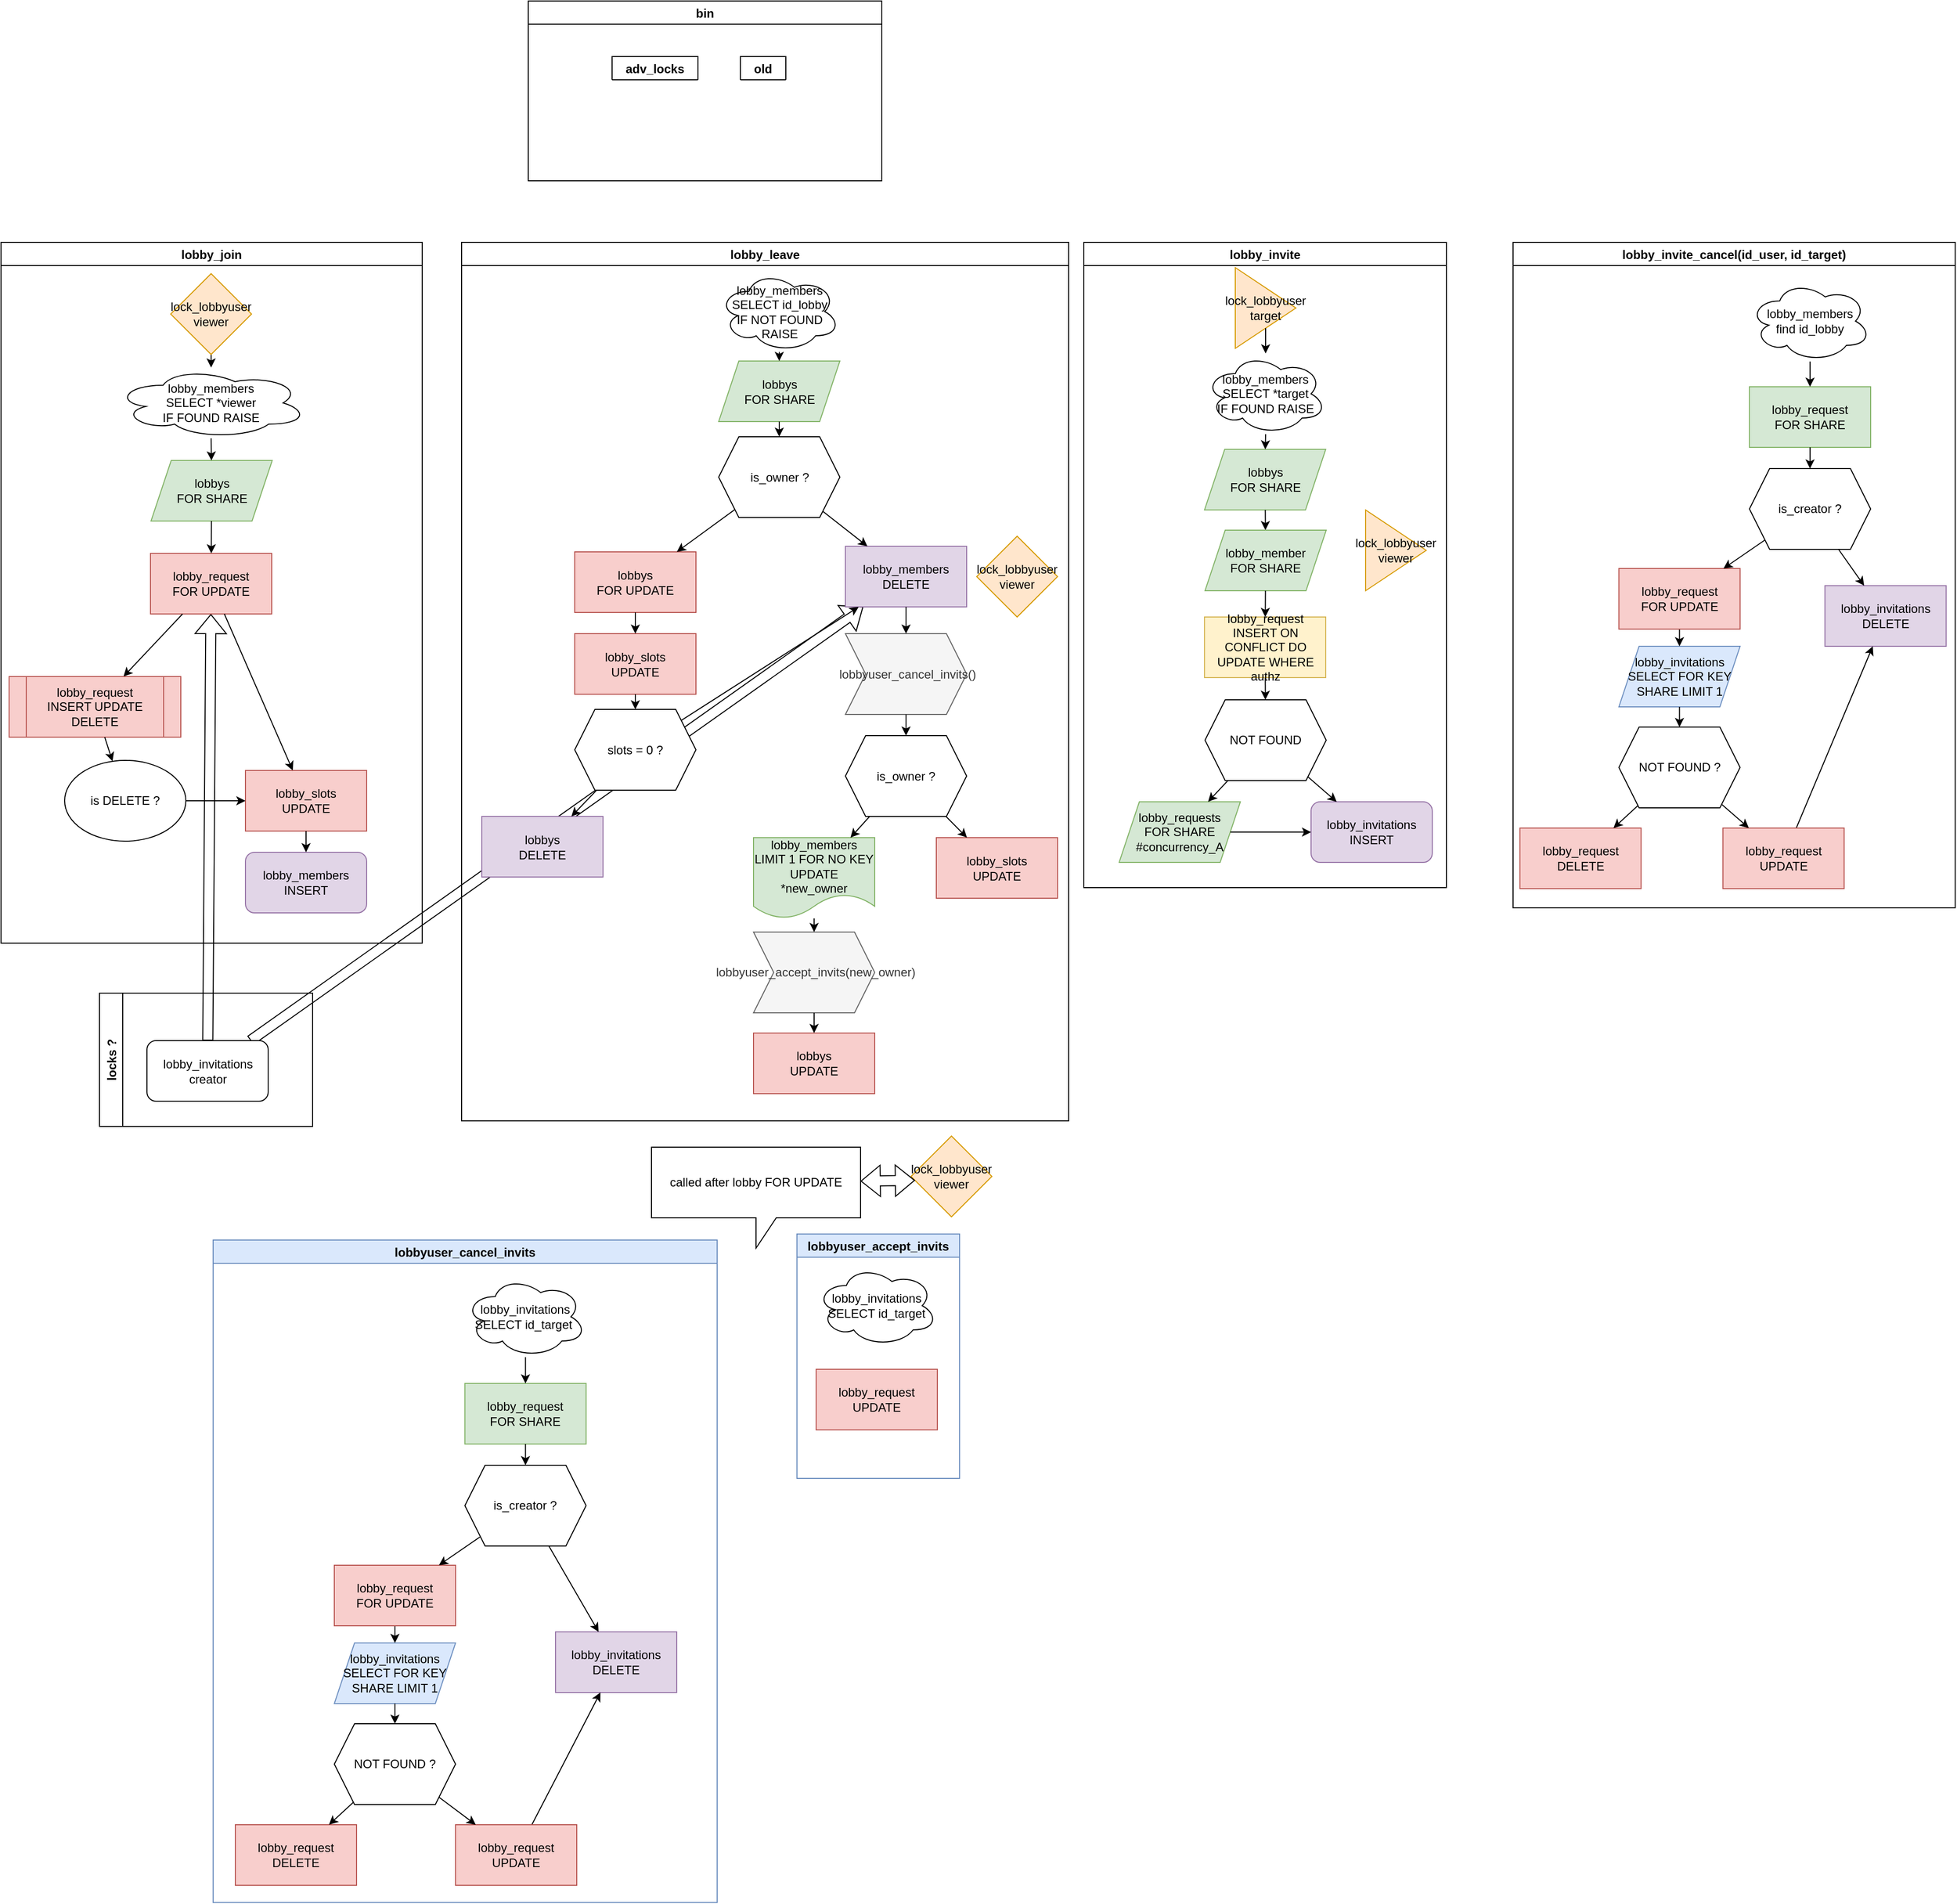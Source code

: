 <mxfile version="17.4.2" type="device"><diagram id="5n8HYII4dps_oQGfJcv4" name="Page-1"><mxGraphModel dx="2786" dy="1403" grid="0" gridSize="10" guides="1" tooltips="1" connect="1" arrows="1" fold="1" page="0" pageScale="1" pageWidth="827" pageHeight="1169" math="0" shadow="0"><root><mxCell id="0"/><mxCell id="1" parent="0"/><mxCell id="hnQhY3ajIWxAGkXiq8hO-2" value="" style="shape=flexArrow;endArrow=classic;html=1;rounded=0;" parent="1" source="hnQhY3ajIWxAGkXiq8hO-4" target="jAlTLmNeURXq8MkzZGfx-6" edge="1"><mxGeometry width="50" height="50" relative="1" as="geometry"><mxPoint x="-681" y="808" as="sourcePoint"/><mxPoint x="-102" y="779" as="targetPoint"/></mxGeometry></mxCell><mxCell id="hnQhY3ajIWxAGkXiq8hO-3" value="" style="shape=flexArrow;endArrow=classic;html=1;rounded=0;" parent="1" source="hnQhY3ajIWxAGkXiq8hO-4" target="jAlTLmNeURXq8MkzZGfx-34" edge="1"><mxGeometry width="50" height="50" relative="1" as="geometry"><mxPoint x="-600" y="710" as="sourcePoint"/><mxPoint x="-578.335" y="339" as="targetPoint"/></mxGeometry></mxCell><mxCell id="jAlTLmNeURXq8MkzZGfx-23" value="lobby_join" style="swimlane;" parent="1" vertex="1"><mxGeometry x="-799" y="-23" width="417" height="694" as="geometry"><mxRectangle x="-1070" y="6" width="87" height="23" as="alternateBounds"/></mxGeometry></mxCell><mxCell id="jAlTLmNeURXq8MkzZGfx-2" value="lobby_members&lt;br&gt;SELECT *viewer&lt;br&gt;IF FOUND RAISE" style="ellipse;shape=cloud;whiteSpace=wrap;html=1;" parent="jAlTLmNeURXq8MkzZGfx-23" vertex="1"><mxGeometry x="113" y="124" width="190" height="70" as="geometry"/></mxCell><mxCell id="jAlTLmNeURXq8MkzZGfx-5" value="lobbys&lt;br&gt;FOR SHARE" style="shape=parallelogram;perimeter=parallelogramPerimeter;whiteSpace=wrap;html=1;fixedSize=1;fillColor=#d5e8d4;strokeColor=#82b366;" parent="jAlTLmNeURXq8MkzZGfx-23" vertex="1"><mxGeometry x="148.5" y="216" width="120" height="60" as="geometry"/></mxCell><mxCell id="jAlTLmNeURXq8MkzZGfx-6" value="lobby_request&lt;br&gt;FOR UPDATE" style="rounded=0;whiteSpace=wrap;html=1;fillColor=#f8cecc;strokeColor=#b85450;" parent="jAlTLmNeURXq8MkzZGfx-23" vertex="1"><mxGeometry x="148" y="308" width="120" height="60" as="geometry"/></mxCell><mxCell id="jAlTLmNeURXq8MkzZGfx-8" value="" style="endArrow=classic;html=1;rounded=0;" parent="jAlTLmNeURXq8MkzZGfx-23" source="jAlTLmNeURXq8MkzZGfx-6" target="jAlTLmNeURXq8MkzZGfx-18" edge="1"><mxGeometry width="50" height="50" relative="1" as="geometry"><mxPoint x="113" y="391" as="sourcePoint"/><mxPoint x="161.333" y="496" as="targetPoint"/></mxGeometry></mxCell><mxCell id="jAlTLmNeURXq8MkzZGfx-9" value="" style="endArrow=classic;html=1;rounded=0;" parent="jAlTLmNeURXq8MkzZGfx-23" source="jAlTLmNeURXq8MkzZGfx-6" target="jAlTLmNeURXq8MkzZGfx-19" edge="1"><mxGeometry width="50" height="50" relative="1" as="geometry"><mxPoint x="199.25" y="441" as="sourcePoint"/><mxPoint x="302.111" y="496" as="targetPoint"/></mxGeometry></mxCell><mxCell id="jAlTLmNeURXq8MkzZGfx-12" value="" style="endArrow=classic;html=1;rounded=0;" parent="jAlTLmNeURXq8MkzZGfx-23" source="jAlTLmNeURXq8MkzZGfx-17" target="jAlTLmNeURXq8MkzZGfx-2" edge="1"><mxGeometry width="50" height="50" relative="1" as="geometry"><mxPoint x="208" y="79" as="sourcePoint"/><mxPoint x="613" y="351" as="targetPoint"/></mxGeometry></mxCell><mxCell id="jAlTLmNeURXq8MkzZGfx-13" value="" style="endArrow=classic;html=1;rounded=0;" parent="jAlTLmNeURXq8MkzZGfx-23" source="jAlTLmNeURXq8MkzZGfx-2" target="jAlTLmNeURXq8MkzZGfx-5" edge="1"><mxGeometry width="50" height="50" relative="1" as="geometry"><mxPoint x="563" y="401" as="sourcePoint"/><mxPoint x="323" y="261" as="targetPoint"/></mxGeometry></mxCell><mxCell id="jAlTLmNeURXq8MkzZGfx-14" value="" style="endArrow=classic;html=1;rounded=0;" parent="jAlTLmNeURXq8MkzZGfx-23" source="jAlTLmNeURXq8MkzZGfx-5" target="jAlTLmNeURXq8MkzZGfx-6" edge="1"><mxGeometry width="50" height="50" relative="1" as="geometry"><mxPoint x="218" y="271" as="sourcePoint"/><mxPoint x="218" y="231" as="targetPoint"/></mxGeometry></mxCell><mxCell id="jAlTLmNeURXq8MkzZGfx-17" value="lock_lobbyuser&lt;br&gt;viewer" style="rhombus;whiteSpace=wrap;html=1;fillColor=#ffe6cc;strokeColor=#d79b00;" parent="jAlTLmNeURXq8MkzZGfx-23" vertex="1"><mxGeometry x="168" y="31" width="80" height="80" as="geometry"/></mxCell><mxCell id="jAlTLmNeURXq8MkzZGfx-19" value="lobby_slots&lt;br&gt;UPDATE" style="rounded=0;whiteSpace=wrap;html=1;fillColor=#f8cecc;strokeColor=#b85450;" parent="jAlTLmNeURXq8MkzZGfx-23" vertex="1"><mxGeometry x="242" y="523" width="120" height="60" as="geometry"/></mxCell><mxCell id="jAlTLmNeURXq8MkzZGfx-20" value="lobby_members&lt;br&gt;INSERT" style="rounded=1;whiteSpace=wrap;html=1;fillColor=#e1d5e7;strokeColor=#9673a6;" parent="jAlTLmNeURXq8MkzZGfx-23" vertex="1"><mxGeometry x="242" y="604" width="120" height="60" as="geometry"/></mxCell><mxCell id="jAlTLmNeURXq8MkzZGfx-21" value="" style="endArrow=classic;html=1;rounded=0;" parent="jAlTLmNeURXq8MkzZGfx-23" source="jAlTLmNeURXq8MkzZGfx-19" target="jAlTLmNeURXq8MkzZGfx-20" edge="1"><mxGeometry width="50" height="50" relative="1" as="geometry"><mxPoint x="242.307" y="431" as="sourcePoint"/><mxPoint x="367" y="452" as="targetPoint"/></mxGeometry></mxCell><mxCell id="jAlTLmNeURXq8MkzZGfx-18" value="lobby_request&lt;br&gt;INSERT UPDATE DELETE" style="shape=process;whiteSpace=wrap;html=1;backgroundOutline=1;fillColor=#f8cecc;strokeColor=#b85450;" parent="jAlTLmNeURXq8MkzZGfx-23" vertex="1"><mxGeometry x="8" y="430" width="170" height="60" as="geometry"/></mxCell><mxCell id="Qg63kXAgQYJ6mXAfK4Oy-2" value="is DELETE ?" style="ellipse;whiteSpace=wrap;html=1;" parent="jAlTLmNeURXq8MkzZGfx-23" vertex="1"><mxGeometry x="63" y="513" width="120" height="80" as="geometry"/></mxCell><mxCell id="Qg63kXAgQYJ6mXAfK4Oy-3" value="" style="endArrow=classic;html=1;rounded=0;" parent="jAlTLmNeURXq8MkzZGfx-23" source="Qg63kXAgQYJ6mXAfK4Oy-2" target="jAlTLmNeURXq8MkzZGfx-19" edge="1"><mxGeometry width="50" height="50" relative="1" as="geometry"><mxPoint x="232.242" y="362" as="sourcePoint"/><mxPoint x="297.758" y="500" as="targetPoint"/></mxGeometry></mxCell><mxCell id="Qg63kXAgQYJ6mXAfK4Oy-4" value="" style="endArrow=classic;html=1;rounded=0;" parent="jAlTLmNeURXq8MkzZGfx-23" source="jAlTLmNeURXq8MkzZGfx-18" target="Qg63kXAgQYJ6mXAfK4Oy-2" edge="1"><mxGeometry width="50" height="50" relative="1" as="geometry"><mxPoint x="232.242" y="362" as="sourcePoint"/><mxPoint x="297.758" y="500" as="targetPoint"/></mxGeometry></mxCell><mxCell id="jAlTLmNeURXq8MkzZGfx-24" value="lobby_leave" style="swimlane;" parent="1" vertex="1"><mxGeometry x="-343" y="-23" width="601" height="870" as="geometry"><mxRectangle x="-152" y="-74" width="96" height="23" as="alternateBounds"/></mxGeometry></mxCell><mxCell id="jAlTLmNeURXq8MkzZGfx-25" value="lobby_members&lt;br&gt;SELECT id_lobby&lt;br&gt;IF NOT FOUND RAISE" style="ellipse;shape=cloud;whiteSpace=wrap;html=1;" parent="jAlTLmNeURXq8MkzZGfx-24" vertex="1"><mxGeometry x="254.5" y="28.5" width="120" height="80" as="geometry"/></mxCell><mxCell id="jAlTLmNeURXq8MkzZGfx-26" value="lobbys&lt;br&gt;FOR SHARE" style="shape=parallelogram;perimeter=parallelogramPerimeter;whiteSpace=wrap;html=1;fixedSize=1;fillColor=#d5e8d4;strokeColor=#82b366;" parent="jAlTLmNeURXq8MkzZGfx-24" vertex="1"><mxGeometry x="254.5" y="117.5" width="120" height="60" as="geometry"/></mxCell><mxCell id="jAlTLmNeURXq8MkzZGfx-28" value="is_owner ?" style="shape=hexagon;perimeter=hexagonPerimeter2;whiteSpace=wrap;html=1;fixedSize=1;" parent="jAlTLmNeURXq8MkzZGfx-24" vertex="1"><mxGeometry x="254.5" y="192.5" width="120" height="80" as="geometry"/></mxCell><mxCell id="jAlTLmNeURXq8MkzZGfx-30" value="lobbys&lt;br&gt;FOR UPDATE" style="rounded=0;whiteSpace=wrap;html=1;fillColor=#f8cecc;strokeColor=#b85450;" parent="jAlTLmNeURXq8MkzZGfx-24" vertex="1"><mxGeometry x="112" y="306.5" width="120" height="60" as="geometry"/></mxCell><mxCell id="jAlTLmNeURXq8MkzZGfx-31" value="lobby_slots&lt;br&gt;UPDATE" style="rounded=0;whiteSpace=wrap;html=1;fillColor=#f8cecc;strokeColor=#b85450;" parent="jAlTLmNeURXq8MkzZGfx-24" vertex="1"><mxGeometry x="112" y="387.5" width="120" height="60" as="geometry"/></mxCell><mxCell id="jAlTLmNeURXq8MkzZGfx-32" value="slots = 0 ?" style="shape=hexagon;perimeter=hexagonPerimeter2;whiteSpace=wrap;html=1;fixedSize=1;" parent="jAlTLmNeURXq8MkzZGfx-24" vertex="1"><mxGeometry x="112" y="462.5" width="120" height="80" as="geometry"/></mxCell><mxCell id="jAlTLmNeURXq8MkzZGfx-33" value="lobbys&lt;br&gt;DELETE" style="rounded=0;whiteSpace=wrap;html=1;fillColor=#e1d5e7;strokeColor=#9673a6;" parent="jAlTLmNeURXq8MkzZGfx-24" vertex="1"><mxGeometry x="20" y="568.5" width="120" height="60" as="geometry"/></mxCell><mxCell id="jAlTLmNeURXq8MkzZGfx-34" value="lobby_members&lt;br&gt;DELETE" style="rounded=0;whiteSpace=wrap;html=1;fillColor=#e1d5e7;strokeColor=#9673a6;" parent="jAlTLmNeURXq8MkzZGfx-24" vertex="1"><mxGeometry x="380" y="301" width="120" height="60" as="geometry"/></mxCell><mxCell id="jAlTLmNeURXq8MkzZGfx-35" value="" style="endArrow=classic;html=1;rounded=0;" parent="jAlTLmNeURXq8MkzZGfx-24" source="jAlTLmNeURXq8MkzZGfx-25" target="jAlTLmNeURXq8MkzZGfx-26" edge="1"><mxGeometry width="50" height="50" relative="1" as="geometry"><mxPoint x="274" y="488.5" as="sourcePoint"/><mxPoint x="324" y="438.5" as="targetPoint"/></mxGeometry></mxCell><mxCell id="jAlTLmNeURXq8MkzZGfx-36" value="" style="endArrow=classic;html=1;rounded=0;" parent="jAlTLmNeURXq8MkzZGfx-24" source="jAlTLmNeURXq8MkzZGfx-26" target="jAlTLmNeURXq8MkzZGfx-28" edge="1"><mxGeometry width="50" height="50" relative="1" as="geometry"><mxPoint x="274" y="488.5" as="sourcePoint"/><mxPoint x="324" y="438.5" as="targetPoint"/></mxGeometry></mxCell><mxCell id="jAlTLmNeURXq8MkzZGfx-37" value="" style="endArrow=classic;html=1;rounded=0;" parent="jAlTLmNeURXq8MkzZGfx-24" source="jAlTLmNeURXq8MkzZGfx-28" target="jAlTLmNeURXq8MkzZGfx-30" edge="1"><mxGeometry width="50" height="50" relative="1" as="geometry"><mxPoint x="434" y="488.5" as="sourcePoint"/><mxPoint x="484" y="438.5" as="targetPoint"/></mxGeometry></mxCell><mxCell id="jAlTLmNeURXq8MkzZGfx-38" value="" style="endArrow=classic;html=1;rounded=0;" parent="jAlTLmNeURXq8MkzZGfx-24" source="jAlTLmNeURXq8MkzZGfx-30" target="jAlTLmNeURXq8MkzZGfx-31" edge="1"><mxGeometry width="50" height="50" relative="1" as="geometry"><mxPoint x="279.722" y="323.943" as="sourcePoint"/><mxPoint x="217.126" y="366.5" as="targetPoint"/></mxGeometry></mxCell><mxCell id="jAlTLmNeURXq8MkzZGfx-39" value="" style="endArrow=classic;html=1;rounded=0;" parent="jAlTLmNeURXq8MkzZGfx-24" source="jAlTLmNeURXq8MkzZGfx-31" target="jAlTLmNeURXq8MkzZGfx-32" edge="1"><mxGeometry width="50" height="50" relative="1" as="geometry"><mxPoint x="434" y="488.5" as="sourcePoint"/><mxPoint x="484" y="438.5" as="targetPoint"/></mxGeometry></mxCell><mxCell id="jAlTLmNeURXq8MkzZGfx-40" value="" style="endArrow=classic;html=1;rounded=0;" parent="jAlTLmNeURXq8MkzZGfx-24" source="jAlTLmNeURXq8MkzZGfx-32" target="jAlTLmNeURXq8MkzZGfx-33" edge="1"><mxGeometry width="50" height="50" relative="1" as="geometry"><mxPoint x="290" y="546.5" as="sourcePoint"/><mxPoint x="340" y="496.5" as="targetPoint"/></mxGeometry></mxCell><mxCell id="jAlTLmNeURXq8MkzZGfx-42" value="" style="endArrow=classic;html=1;rounded=0;" parent="jAlTLmNeURXq8MkzZGfx-24" source="jAlTLmNeURXq8MkzZGfx-28" target="jAlTLmNeURXq8MkzZGfx-34" edge="1"><mxGeometry width="50" height="50" relative="1" as="geometry"><mxPoint x="218.389" y="565.277" as="sourcePoint"/><mxPoint x="422" y="225" as="targetPoint"/></mxGeometry></mxCell><mxCell id="jAlTLmNeURXq8MkzZGfx-43" value="&amp;nbsp;lobbyuser_cancel_invits()" style="shape=step;perimeter=stepPerimeter;whiteSpace=wrap;html=1;fixedSize=1;fillColor=#f5f5f5;fontColor=#333333;strokeColor=#666666;" parent="jAlTLmNeURXq8MkzZGfx-24" vertex="1"><mxGeometry x="380" y="387.5" width="120" height="80" as="geometry"/></mxCell><mxCell id="jAlTLmNeURXq8MkzZGfx-44" value="is_owner ?" style="shape=hexagon;perimeter=hexagonPerimeter2;whiteSpace=wrap;html=1;fixedSize=1;" parent="jAlTLmNeURXq8MkzZGfx-24" vertex="1"><mxGeometry x="380" y="488.5" width="120" height="80" as="geometry"/></mxCell><mxCell id="jAlTLmNeURXq8MkzZGfx-45" value="lobby_members&lt;br&gt;LIMIT 1 FOR NO KEY UPDATE&lt;br&gt;*new_owner" style="shape=document;whiteSpace=wrap;html=1;boundedLbl=1;fillColor=#d5e8d4;strokeColor=#82b366;" parent="jAlTLmNeURXq8MkzZGfx-24" vertex="1"><mxGeometry x="289" y="589.5" width="120" height="80" as="geometry"/></mxCell><mxCell id="jAlTLmNeURXq8MkzZGfx-46" value="lobbys&lt;br&gt;UPDATE" style="rounded=0;whiteSpace=wrap;html=1;fillColor=#f8cecc;strokeColor=#b85450;" parent="jAlTLmNeURXq8MkzZGfx-24" vertex="1"><mxGeometry x="289" y="783" width="120" height="60" as="geometry"/></mxCell><mxCell id="jAlTLmNeURXq8MkzZGfx-47" value="&amp;nbsp;lobbyuser_accept_invits(new_owner)" style="shape=step;perimeter=stepPerimeter;whiteSpace=wrap;html=1;fixedSize=1;fillColor=#f5f5f5;fontColor=#333333;strokeColor=#666666;" parent="jAlTLmNeURXq8MkzZGfx-24" vertex="1"><mxGeometry x="289" y="683" width="120" height="80" as="geometry"/></mxCell><mxCell id="jAlTLmNeURXq8MkzZGfx-48" value="lobby_slots&lt;br&gt;UPDATE" style="rounded=0;whiteSpace=wrap;html=1;fillColor=#f8cecc;strokeColor=#b85450;" parent="jAlTLmNeURXq8MkzZGfx-24" vertex="1"><mxGeometry x="470" y="589.5" width="120" height="60" as="geometry"/></mxCell><mxCell id="jAlTLmNeURXq8MkzZGfx-50" value="" style="endArrow=classic;html=1;rounded=0;" parent="jAlTLmNeURXq8MkzZGfx-24" source="jAlTLmNeURXq8MkzZGfx-43" target="jAlTLmNeURXq8MkzZGfx-44" edge="1"><mxGeometry width="50" height="50" relative="1" as="geometry"><mxPoint x="440" y="443" as="sourcePoint"/><mxPoint x="465" y="492.5" as="targetPoint"/></mxGeometry></mxCell><mxCell id="jAlTLmNeURXq8MkzZGfx-52" value="" style="endArrow=classic;html=1;rounded=0;" parent="jAlTLmNeURXq8MkzZGfx-24" source="jAlTLmNeURXq8MkzZGfx-44" target="jAlTLmNeURXq8MkzZGfx-48" edge="1"><mxGeometry width="50" height="50" relative="1" as="geometry"><mxPoint x="465" y="572.5" as="sourcePoint"/><mxPoint x="465" y="624.5" as="targetPoint"/></mxGeometry></mxCell><mxCell id="jAlTLmNeURXq8MkzZGfx-53" value="" style="endArrow=classic;html=1;rounded=0;" parent="jAlTLmNeURXq8MkzZGfx-24" source="jAlTLmNeURXq8MkzZGfx-44" target="jAlTLmNeURXq8MkzZGfx-45" edge="1"><mxGeometry width="50" height="50" relative="1" as="geometry"><mxPoint x="511.813" y="690.874" as="sourcePoint"/><mxPoint x="553.75" y="714.5" as="targetPoint"/></mxGeometry></mxCell><mxCell id="jAlTLmNeURXq8MkzZGfx-193" value="" style="endArrow=classic;html=1;rounded=0;" parent="jAlTLmNeURXq8MkzZGfx-24" source="jAlTLmNeURXq8MkzZGfx-32" target="jAlTLmNeURXq8MkzZGfx-34" edge="1"><mxGeometry width="50" height="50" relative="1" as="geometry"><mxPoint x="143.667" y="552.5" as="sourcePoint"/><mxPoint x="315" y="328" as="targetPoint"/></mxGeometry></mxCell><mxCell id="jAlTLmNeURXq8MkzZGfx-233" value="lock_lobbyuser&lt;br&gt;viewer" style="rhombus;whiteSpace=wrap;html=1;fillColor=#ffe6cc;strokeColor=#d79b00;" parent="jAlTLmNeURXq8MkzZGfx-24" vertex="1"><mxGeometry x="510" y="291" width="80" height="80" as="geometry"/></mxCell><mxCell id="jAlTLmNeURXq8MkzZGfx-238" value="" style="endArrow=classic;html=1;rounded=0;" parent="jAlTLmNeURXq8MkzZGfx-24" source="jAlTLmNeURXq8MkzZGfx-34" target="jAlTLmNeURXq8MkzZGfx-43" edge="1"><mxGeometry width="50" height="50" relative="1" as="geometry"><mxPoint x="227.456" y="483.412" as="sourcePoint"/><mxPoint x="397" y="371" as="targetPoint"/></mxGeometry></mxCell><mxCell id="Qg63kXAgQYJ6mXAfK4Oy-5" value="" style="endArrow=classic;html=1;rounded=0;" parent="jAlTLmNeURXq8MkzZGfx-24" source="jAlTLmNeURXq8MkzZGfx-45" target="jAlTLmNeURXq8MkzZGfx-47" edge="1"><mxGeometry width="50" height="50" relative="1" as="geometry"><mxPoint x="413.96" y="578.5" as="sourcePoint"/><mxPoint x="395.04" y="599.5" as="targetPoint"/></mxGeometry></mxCell><mxCell id="Qg63kXAgQYJ6mXAfK4Oy-6" value="" style="endArrow=classic;html=1;rounded=0;" parent="jAlTLmNeURXq8MkzZGfx-24" source="jAlTLmNeURXq8MkzZGfx-47" target="jAlTLmNeURXq8MkzZGfx-46" edge="1"><mxGeometry width="50" height="50" relative="1" as="geometry"><mxPoint x="489.56" y="578.5" as="sourcePoint"/><mxPoint x="510.33" y="599.5" as="targetPoint"/></mxGeometry></mxCell><mxCell id="jAlTLmNeURXq8MkzZGfx-56" value="lobby_invite" style="swimlane;" parent="1" vertex="1"><mxGeometry x="273" y="-23" width="359" height="639" as="geometry"><mxRectangle x="296" y="1" width="97" height="23" as="alternateBounds"/></mxGeometry></mxCell><mxCell id="jAlTLmNeURXq8MkzZGfx-58" value="lock_lobbyuser&lt;br&gt;target" style="triangle;whiteSpace=wrap;html=1;fillColor=#ffe6cc;strokeColor=#d79b00;" parent="jAlTLmNeURXq8MkzZGfx-56" vertex="1"><mxGeometry x="150" y="25" width="60" height="80" as="geometry"/></mxCell><mxCell id="jAlTLmNeURXq8MkzZGfx-59" value="lobby_members&lt;br&gt;SELECT *target&lt;br&gt;IF FOUND RAISE" style="ellipse;shape=cloud;whiteSpace=wrap;html=1;strokeColor=default;fillColor=default;" parent="jAlTLmNeURXq8MkzZGfx-56" vertex="1"><mxGeometry x="120" y="110" width="120" height="80" as="geometry"/></mxCell><mxCell id="jAlTLmNeURXq8MkzZGfx-61" value="lobbys&lt;br&gt;FOR SHARE" style="shape=parallelogram;perimeter=parallelogramPerimeter;whiteSpace=wrap;html=1;fixedSize=1;strokeColor=#82b366;fillColor=#d5e8d4;" parent="jAlTLmNeURXq8MkzZGfx-56" vertex="1"><mxGeometry x="119.5" y="205" width="120" height="60" as="geometry"/></mxCell><mxCell id="jAlTLmNeURXq8MkzZGfx-64" value="" style="endArrow=classic;html=1;rounded=0;" parent="jAlTLmNeURXq8MkzZGfx-56" source="jAlTLmNeURXq8MkzZGfx-58" target="jAlTLmNeURXq8MkzZGfx-59" edge="1"><mxGeometry width="50" height="50" relative="1" as="geometry"><mxPoint x="165.5" y="350" as="sourcePoint"/><mxPoint x="215.5" y="300" as="targetPoint"/></mxGeometry></mxCell><mxCell id="jAlTLmNeURXq8MkzZGfx-66" value="" style="endArrow=classic;html=1;rounded=0;" parent="jAlTLmNeURXq8MkzZGfx-56" source="jAlTLmNeURXq8MkzZGfx-61" target="jAlTLmNeURXq8MkzZGfx-237" edge="1"><mxGeometry width="50" height="50" relative="1" as="geometry"><mxPoint x="132.5" y="407" as="sourcePoint"/><mxPoint x="132" y="445" as="targetPoint"/></mxGeometry></mxCell><mxCell id="jAlTLmNeURXq8MkzZGfx-67" value="" style="endArrow=classic;html=1;rounded=0;" parent="jAlTLmNeURXq8MkzZGfx-56" source="jAlTLmNeURXq8MkzZGfx-93" target="xJij7N_JYyVE2ilfTawM-3" edge="1"><mxGeometry width="50" height="50" relative="1" as="geometry"><mxPoint x="132" y="505" as="sourcePoint"/><mxPoint x="132" y="527" as="targetPoint"/></mxGeometry></mxCell><mxCell id="jAlTLmNeURXq8MkzZGfx-92" value="lobby_invitations&lt;br&gt;INSERT" style="rounded=1;whiteSpace=wrap;html=1;strokeColor=#9673a6;fillColor=#e1d5e7;gradientDirection=north;" parent="jAlTLmNeURXq8MkzZGfx-56" vertex="1"><mxGeometry x="225" y="554" width="120" height="60" as="geometry"/></mxCell><mxCell id="jAlTLmNeURXq8MkzZGfx-93" value="lobby_request&lt;br&gt;INSERT ON CONFLICT DO UPDATE WHERE authz" style="rounded=0;whiteSpace=wrap;html=1;strokeColor=#d6b656;fillColor=#fff2cc;" parent="jAlTLmNeURXq8MkzZGfx-56" vertex="1"><mxGeometry x="119.5" y="371" width="120" height="60" as="geometry"/></mxCell><mxCell id="jAlTLmNeURXq8MkzZGfx-237" value="lobby_member&lt;br&gt;FOR SHARE" style="shape=parallelogram;perimeter=parallelogramPerimeter;whiteSpace=wrap;html=1;fixedSize=1;strokeColor=#82b366;fillColor=#d5e8d4;" parent="jAlTLmNeURXq8MkzZGfx-56" vertex="1"><mxGeometry x="120" y="285" width="120" height="60" as="geometry"/></mxCell><mxCell id="jAlTLmNeURXq8MkzZGfx-235" value="lock_lobbyuser&lt;br&gt;viewer" style="triangle;whiteSpace=wrap;html=1;fillColor=#ffe6cc;strokeColor=#d79b00;" parent="jAlTLmNeURXq8MkzZGfx-56" vertex="1"><mxGeometry x="279" y="265" width="60" height="80" as="geometry"/></mxCell><mxCell id="Qg63kXAgQYJ6mXAfK4Oy-8" value="" style="endArrow=classic;html=1;rounded=0;" parent="jAlTLmNeURXq8MkzZGfx-56" source="jAlTLmNeURXq8MkzZGfx-237" target="jAlTLmNeURXq8MkzZGfx-93" edge="1"><mxGeometry width="50" height="50" relative="1" as="geometry"><mxPoint x="142.0" y="476" as="sourcePoint"/><mxPoint x="142.0" y="511" as="targetPoint"/></mxGeometry></mxCell><mxCell id="xJij7N_JYyVE2ilfTawM-3" value="NOT FOUND" style="shape=hexagon;perimeter=hexagonPerimeter2;whiteSpace=wrap;html=1;fixedSize=1;" vertex="1" parent="jAlTLmNeURXq8MkzZGfx-56"><mxGeometry x="120" y="453" width="120" height="80" as="geometry"/></mxCell><mxCell id="xJij7N_JYyVE2ilfTawM-4" value="" style="endArrow=classic;html=1;rounded=0;" edge="1" parent="jAlTLmNeURXq8MkzZGfx-56" source="xJij7N_JYyVE2ilfTawM-3" target="jAlTLmNeURXq8MkzZGfx-92"><mxGeometry width="50" height="50" relative="1" as="geometry"><mxPoint x="142" y="349" as="sourcePoint"/><mxPoint x="142" y="382" as="targetPoint"/></mxGeometry></mxCell><mxCell id="xJij7N_JYyVE2ilfTawM-9" value="&lt;span&gt;lobby_requests&lt;/span&gt;&lt;br&gt;&lt;span&gt;FOR SHARE&lt;/span&gt;&lt;br&gt;&lt;span&gt;#concurrency_A&lt;/span&gt;" style="shape=parallelogram;perimeter=parallelogramPerimeter;whiteSpace=wrap;html=1;fixedSize=1;fillColor=#d5e8d4;strokeColor=#82b366;" vertex="1" parent="jAlTLmNeURXq8MkzZGfx-56"><mxGeometry x="35" y="554" width="120" height="60" as="geometry"/></mxCell><mxCell id="xJij7N_JYyVE2ilfTawM-8" value="" style="endArrow=classic;html=1;rounded=0;" edge="1" parent="jAlTLmNeURXq8MkzZGfx-56" source="xJij7N_JYyVE2ilfTawM-9" target="jAlTLmNeURXq8MkzZGfx-92"><mxGeometry width="50" height="50" relative="1" as="geometry"><mxPoint x="133" y="584" as="sourcePoint"/><mxPoint x="168.901" y="463" as="targetPoint"/></mxGeometry></mxCell><mxCell id="xJij7N_JYyVE2ilfTawM-7" value="" style="endArrow=classic;html=1;rounded=0;" edge="1" parent="jAlTLmNeURXq8MkzZGfx-56" source="xJij7N_JYyVE2ilfTawM-3" target="xJij7N_JYyVE2ilfTawM-9"><mxGeometry width="50" height="50" relative="1" as="geometry"><mxPoint x="188.247" y="530.506" as="sourcePoint"/><mxPoint x="108.275" y="554" as="targetPoint"/></mxGeometry></mxCell><mxCell id="xJij7N_JYyVE2ilfTawM-10" value="" style="endArrow=classic;html=1;rounded=0;" edge="1" parent="jAlTLmNeURXq8MkzZGfx-56" source="jAlTLmNeURXq8MkzZGfx-59" target="jAlTLmNeURXq8MkzZGfx-61"><mxGeometry width="50" height="50" relative="1" as="geometry"><mxPoint x="190" y="95" as="sourcePoint"/><mxPoint x="190" y="120" as="targetPoint"/></mxGeometry></mxCell><mxCell id="jAlTLmNeURXq8MkzZGfx-95" value="lobbyuser_cancel_invits" style="swimlane;strokeColor=#6c8ebf;fillColor=#dae8fc;gradientDirection=north;" parent="1" vertex="1"><mxGeometry x="-589" y="965" width="499" height="656" as="geometry"/></mxCell><mxCell id="jAlTLmNeURXq8MkzZGfx-173" value="lobby_invitations&lt;br&gt;SELECT id_target&amp;nbsp;" style="ellipse;shape=cloud;whiteSpace=wrap;html=1;strokeColor=default;fillColor=#FFFFFF;gradientColor=none;gradientDirection=north;" parent="jAlTLmNeURXq8MkzZGfx-95" vertex="1"><mxGeometry x="249.25" y="36" width="120" height="80" as="geometry"/></mxCell><mxCell id="jAlTLmNeURXq8MkzZGfx-174" value="lobby_request&lt;br&gt;FOR SHARE" style="rounded=0;whiteSpace=wrap;html=1;strokeColor=#82b366;fillColor=#d5e8d4;" parent="jAlTLmNeURXq8MkzZGfx-95" vertex="1"><mxGeometry x="249.25" y="142" width="120" height="60" as="geometry"/></mxCell><mxCell id="jAlTLmNeURXq8MkzZGfx-175" value="lobby_invitations&lt;br&gt;DELETE" style="rounded=0;whiteSpace=wrap;html=1;strokeColor=#9673a6;fillColor=#e1d5e7;" parent="jAlTLmNeURXq8MkzZGfx-95" vertex="1"><mxGeometry x="339" y="388" width="120" height="60" as="geometry"/></mxCell><mxCell id="jAlTLmNeURXq8MkzZGfx-176" value="lobby_invitations&lt;br&gt;SELECT FOR KEY SHARE LIMIT 1" style="shape=parallelogram;perimeter=parallelogramPerimeter;whiteSpace=wrap;html=1;fixedSize=1;strokeColor=#6c8ebf;fillColor=#dae8fc;" parent="jAlTLmNeURXq8MkzZGfx-95" vertex="1"><mxGeometry x="120" y="399" width="120" height="60" as="geometry"/></mxCell><mxCell id="jAlTLmNeURXq8MkzZGfx-178" value="" style="endArrow=classic;html=1;rounded=0;" parent="jAlTLmNeURXq8MkzZGfx-95" source="jAlTLmNeURXq8MkzZGfx-180" target="jAlTLmNeURXq8MkzZGfx-176" edge="1"><mxGeometry width="50" height="50" relative="1" as="geometry"><mxPoint x="-281.25" y="400" as="sourcePoint"/><mxPoint x="-319.107" y="548" as="targetPoint"/></mxGeometry></mxCell><mxCell id="jAlTLmNeURXq8MkzZGfx-180" value="lobby_request&lt;br&gt;FOR UPDATE" style="rounded=0;whiteSpace=wrap;html=1;strokeColor=#b85450;fillColor=#f8cecc;" parent="jAlTLmNeURXq8MkzZGfx-95" vertex="1"><mxGeometry x="120" y="322" width="120" height="60" as="geometry"/></mxCell><mxCell id="jAlTLmNeURXq8MkzZGfx-181" value="is_creator ?" style="shape=hexagon;perimeter=hexagonPerimeter2;whiteSpace=wrap;html=1;fixedSize=1;" parent="jAlTLmNeURXq8MkzZGfx-95" vertex="1"><mxGeometry x="249.25" y="223" width="120" height="80" as="geometry"/></mxCell><mxCell id="jAlTLmNeURXq8MkzZGfx-182" value="" style="endArrow=classic;html=1;rounded=0;" parent="jAlTLmNeURXq8MkzZGfx-95" source="jAlTLmNeURXq8MkzZGfx-181" target="jAlTLmNeURXq8MkzZGfx-180" edge="1"><mxGeometry width="50" height="50" relative="1" as="geometry"><mxPoint x="-257.25" y="286" as="sourcePoint"/><mxPoint x="-231.25" y="243" as="targetPoint"/></mxGeometry></mxCell><mxCell id="jAlTLmNeURXq8MkzZGfx-183" value="" style="endArrow=classic;html=1;rounded=0;" parent="jAlTLmNeURXq8MkzZGfx-95" source="jAlTLmNeURXq8MkzZGfx-181" target="jAlTLmNeURXq8MkzZGfx-175" edge="1"><mxGeometry width="50" height="50" relative="1" as="geometry"><mxPoint x="-250.871" y="411" as="sourcePoint"/><mxPoint x="-213.629" y="438" as="targetPoint"/></mxGeometry></mxCell><mxCell id="jAlTLmNeURXq8MkzZGfx-189" value="" style="endArrow=classic;html=1;rounded=0;" parent="jAlTLmNeURXq8MkzZGfx-95" source="jAlTLmNeURXq8MkzZGfx-173" target="jAlTLmNeURXq8MkzZGfx-174" edge="1"><mxGeometry width="50" height="50" relative="1" as="geometry"><mxPoint x="309.25" y="124" as="sourcePoint"/><mxPoint x="-258.5" y="513.49" as="targetPoint"/></mxGeometry></mxCell><mxCell id="jAlTLmNeURXq8MkzZGfx-41" value="" style="endArrow=classic;html=1;rounded=0;" parent="jAlTLmNeURXq8MkzZGfx-95" source="jAlTLmNeURXq8MkzZGfx-174" target="jAlTLmNeURXq8MkzZGfx-181" edge="1"><mxGeometry width="50" height="50" relative="1" as="geometry"><mxPoint x="-964.025" y="647.95" as="sourcePoint"/><mxPoint x="-1022.517" y="689.5" as="targetPoint"/></mxGeometry></mxCell><mxCell id="Qg63kXAgQYJ6mXAfK4Oy-13" value="" style="endArrow=classic;html=1;rounded=0;" parent="jAlTLmNeURXq8MkzZGfx-95" source="Qg63kXAgQYJ6mXAfK4Oy-18" target="jAlTLmNeURXq8MkzZGfx-175" edge="1"><mxGeometry width="50" height="50" relative="1" as="geometry"><mxPoint x="313" y="527" as="sourcePoint"/><mxPoint x="256.265" y="507" as="targetPoint"/></mxGeometry></mxCell><mxCell id="Qg63kXAgQYJ6mXAfK4Oy-18" value="lobby_request&lt;br&gt;UPDATE" style="rounded=0;whiteSpace=wrap;html=1;strokeColor=#b85450;fillColor=#f8cecc;" parent="jAlTLmNeURXq8MkzZGfx-95" vertex="1"><mxGeometry x="240" y="579" width="120" height="60" as="geometry"/></mxCell><mxCell id="Qg63kXAgQYJ6mXAfK4Oy-19" value="lobby_request&lt;br&gt;DELETE" style="rounded=0;whiteSpace=wrap;html=1;strokeColor=#b85450;fillColor=#f8cecc;" parent="jAlTLmNeURXq8MkzZGfx-95" vertex="1"><mxGeometry x="22" y="579" width="120" height="60" as="geometry"/></mxCell><mxCell id="Qg63kXAgQYJ6mXAfK4Oy-20" value="NOT FOUND ?" style="shape=hexagon;perimeter=hexagonPerimeter2;whiteSpace=wrap;html=1;fixedSize=1;" parent="jAlTLmNeURXq8MkzZGfx-95" vertex="1"><mxGeometry x="120" y="479" width="120" height="80" as="geometry"/></mxCell><mxCell id="Qg63kXAgQYJ6mXAfK4Oy-21" value="" style="endArrow=classic;html=1;rounded=0;" parent="jAlTLmNeURXq8MkzZGfx-95" source="jAlTLmNeURXq8MkzZGfx-176" target="Qg63kXAgQYJ6mXAfK4Oy-20" edge="1"><mxGeometry width="50" height="50" relative="1" as="geometry"><mxPoint x="279.494" y="606" as="sourcePoint"/><mxPoint x="407.506" y="409.0" as="targetPoint"/></mxGeometry></mxCell><mxCell id="Qg63kXAgQYJ6mXAfK4Oy-22" value="" style="endArrow=classic;html=1;rounded=0;" parent="jAlTLmNeURXq8MkzZGfx-95" source="Qg63kXAgQYJ6mXAfK4Oy-20" target="Qg63kXAgQYJ6mXAfK4Oy-19" edge="1"><mxGeometry width="50" height="50" relative="1" as="geometry"><mxPoint x="185.625" y="469.0" as="sourcePoint"/><mxPoint x="181.833" y="495" as="targetPoint"/></mxGeometry></mxCell><mxCell id="Qg63kXAgQYJ6mXAfK4Oy-23" value="" style="endArrow=classic;html=1;rounded=0;" parent="jAlTLmNeURXq8MkzZGfx-95" source="Qg63kXAgQYJ6mXAfK4Oy-20" target="Qg63kXAgQYJ6mXAfK4Oy-18" edge="1"><mxGeometry width="50" height="50" relative="1" as="geometry"><mxPoint x="134.879" y="572.757" as="sourcePoint"/><mxPoint x="98.673" y="606" as="targetPoint"/></mxGeometry></mxCell><mxCell id="jAlTLmNeURXq8MkzZGfx-114" value="lobbyuser_accept_invits" style="swimlane;strokeColor=#6c8ebf;fillColor=#dae8fc;gradientDirection=north;startSize=23;" parent="1" vertex="1"><mxGeometry x="-11" y="959" width="161" height="242" as="geometry"/></mxCell><mxCell id="jAlTLmNeURXq8MkzZGfx-116" value="lobby_request&lt;br&gt;UPDATE" style="rounded=0;whiteSpace=wrap;html=1;strokeColor=#b85450;fillColor=#f8cecc;gradientDirection=north;" parent="jAlTLmNeURXq8MkzZGfx-114" vertex="1"><mxGeometry x="19" y="134" width="120" height="60" as="geometry"/></mxCell><mxCell id="jAlTLmNeURXq8MkzZGfx-240" value="lobby_invitations&lt;br&gt;SELECT id_target" style="ellipse;shape=cloud;whiteSpace=wrap;html=1;strokeColor=default;fillColor=#FFFFFF;gradientColor=none;gradientDirection=north;" parent="jAlTLmNeURXq8MkzZGfx-114" vertex="1"><mxGeometry x="19" y="31" width="120" height="80" as="geometry"/></mxCell><mxCell id="jAlTLmNeURXq8MkzZGfx-140" value="lobby_invite_cancel(id_user, id_target)" style="swimlane;strokeColor=default;fillColor=default;" parent="1" vertex="1"><mxGeometry x="698" y="-23" width="437.75" height="659" as="geometry"><mxRectangle x="233" y="94" width="141" height="23" as="alternateBounds"/></mxGeometry></mxCell><mxCell id="jAlTLmNeURXq8MkzZGfx-141" value="lobby_members&lt;br&gt;find id_lobby" style="ellipse;shape=cloud;whiteSpace=wrap;html=1;strokeColor=default;fillColor=default;" parent="jAlTLmNeURXq8MkzZGfx-140" vertex="1"><mxGeometry x="234" y="38" width="120" height="80" as="geometry"/></mxCell><mxCell id="Qg63kXAgQYJ6mXAfK4Oy-24" value="lobby_request&lt;br&gt;FOR SHARE" style="rounded=0;whiteSpace=wrap;html=1;strokeColor=#82b366;fillColor=#d5e8d4;" parent="jAlTLmNeURXq8MkzZGfx-140" vertex="1"><mxGeometry x="234" y="143" width="120" height="60" as="geometry"/></mxCell><mxCell id="Qg63kXAgQYJ6mXAfK4Oy-25" value="lobby_invitations&lt;br&gt;DELETE" style="rounded=0;whiteSpace=wrap;html=1;strokeColor=#9673a6;fillColor=#e1d5e7;" parent="jAlTLmNeURXq8MkzZGfx-140" vertex="1"><mxGeometry x="308.75" y="340" width="120" height="60" as="geometry"/></mxCell><mxCell id="Qg63kXAgQYJ6mXAfK4Oy-26" value="lobby_invitations&lt;br&gt;SELECT FOR KEY SHARE LIMIT 1" style="shape=parallelogram;perimeter=parallelogramPerimeter;whiteSpace=wrap;html=1;fixedSize=1;strokeColor=#6c8ebf;fillColor=#dae8fc;" parent="jAlTLmNeURXq8MkzZGfx-140" vertex="1"><mxGeometry x="104.75" y="400" width="120" height="60" as="geometry"/></mxCell><mxCell id="Qg63kXAgQYJ6mXAfK4Oy-27" value="" style="endArrow=classic;html=1;rounded=0;" parent="jAlTLmNeURXq8MkzZGfx-140" source="Qg63kXAgQYJ6mXAfK4Oy-28" target="Qg63kXAgQYJ6mXAfK4Oy-26" edge="1"><mxGeometry width="50" height="50" relative="1" as="geometry"><mxPoint x="292.5" y="-564" as="sourcePoint"/><mxPoint x="254.643" y="-416" as="targetPoint"/></mxGeometry></mxCell><mxCell id="Qg63kXAgQYJ6mXAfK4Oy-28" value="lobby_request&lt;br&gt;FOR UPDATE" style="rounded=0;whiteSpace=wrap;html=1;strokeColor=#b85450;fillColor=#f8cecc;" parent="jAlTLmNeURXq8MkzZGfx-140" vertex="1"><mxGeometry x="104.75" y="323" width="120" height="60" as="geometry"/></mxCell><mxCell id="Qg63kXAgQYJ6mXAfK4Oy-29" value="is_creator ?" style="shape=hexagon;perimeter=hexagonPerimeter2;whiteSpace=wrap;html=1;fixedSize=1;" parent="jAlTLmNeURXq8MkzZGfx-140" vertex="1"><mxGeometry x="234" y="224" width="120" height="80" as="geometry"/></mxCell><mxCell id="Qg63kXAgQYJ6mXAfK4Oy-30" value="" style="endArrow=classic;html=1;rounded=0;" parent="jAlTLmNeURXq8MkzZGfx-140" source="Qg63kXAgQYJ6mXAfK4Oy-29" target="Qg63kXAgQYJ6mXAfK4Oy-28" edge="1"><mxGeometry width="50" height="50" relative="1" as="geometry"><mxPoint x="316.5" y="-678" as="sourcePoint"/><mxPoint x="342.5" y="-721" as="targetPoint"/></mxGeometry></mxCell><mxCell id="Qg63kXAgQYJ6mXAfK4Oy-31" value="" style="endArrow=classic;html=1;rounded=0;" parent="jAlTLmNeURXq8MkzZGfx-140" source="Qg63kXAgQYJ6mXAfK4Oy-29" target="Qg63kXAgQYJ6mXAfK4Oy-25" edge="1"><mxGeometry width="50" height="50" relative="1" as="geometry"><mxPoint x="322.879" y="-553" as="sourcePoint"/><mxPoint x="360.121" y="-526" as="targetPoint"/></mxGeometry></mxCell><mxCell id="Qg63kXAgQYJ6mXAfK4Oy-32" value="" style="endArrow=classic;html=1;rounded=0;" parent="jAlTLmNeURXq8MkzZGfx-140" source="jAlTLmNeURXq8MkzZGfx-141" target="Qg63kXAgQYJ6mXAfK4Oy-24" edge="1"><mxGeometry width="50" height="50" relative="1" as="geometry"><mxPoint x="294" y="117.0" as="sourcePoint"/><mxPoint x="315.25" y="-450.51" as="targetPoint"/></mxGeometry></mxCell><mxCell id="Qg63kXAgQYJ6mXAfK4Oy-33" value="" style="endArrow=classic;html=1;rounded=0;" parent="jAlTLmNeURXq8MkzZGfx-140" source="Qg63kXAgQYJ6mXAfK4Oy-24" target="Qg63kXAgQYJ6mXAfK4Oy-29" edge="1"><mxGeometry width="50" height="50" relative="1" as="geometry"><mxPoint x="-390.275" y="-316.05" as="sourcePoint"/><mxPoint x="-448.767" y="-274.5" as="targetPoint"/></mxGeometry></mxCell><mxCell id="Qg63kXAgQYJ6mXAfK4Oy-34" value="" style="endArrow=classic;html=1;rounded=0;" parent="jAlTLmNeURXq8MkzZGfx-140" source="Qg63kXAgQYJ6mXAfK4Oy-35" target="Qg63kXAgQYJ6mXAfK4Oy-25" edge="1"><mxGeometry width="50" height="50" relative="1" as="geometry"><mxPoint x="886.75" y="-437" as="sourcePoint"/><mxPoint x="830.015" y="-457" as="targetPoint"/></mxGeometry></mxCell><mxCell id="Qg63kXAgQYJ6mXAfK4Oy-35" value="lobby_request&lt;br&gt;UPDATE" style="rounded=0;whiteSpace=wrap;html=1;strokeColor=#b85450;fillColor=#f8cecc;" parent="jAlTLmNeURXq8MkzZGfx-140" vertex="1"><mxGeometry x="207.75" y="580" width="120" height="60" as="geometry"/></mxCell><mxCell id="Qg63kXAgQYJ6mXAfK4Oy-36" value="lobby_request&lt;br&gt;DELETE" style="rounded=0;whiteSpace=wrap;html=1;strokeColor=#b85450;fillColor=#f8cecc;" parent="jAlTLmNeURXq8MkzZGfx-140" vertex="1"><mxGeometry x="6.75" y="580" width="120" height="60" as="geometry"/></mxCell><mxCell id="Qg63kXAgQYJ6mXAfK4Oy-37" value="NOT FOUND ?" style="shape=hexagon;perimeter=hexagonPerimeter2;whiteSpace=wrap;html=1;fixedSize=1;" parent="jAlTLmNeURXq8MkzZGfx-140" vertex="1"><mxGeometry x="104.75" y="480" width="120" height="80" as="geometry"/></mxCell><mxCell id="Qg63kXAgQYJ6mXAfK4Oy-38" value="" style="endArrow=classic;html=1;rounded=0;" parent="jAlTLmNeURXq8MkzZGfx-140" source="Qg63kXAgQYJ6mXAfK4Oy-26" target="Qg63kXAgQYJ6mXAfK4Oy-37" edge="1"><mxGeometry width="50" height="50" relative="1" as="geometry"><mxPoint x="853.244" y="-358" as="sourcePoint"/><mxPoint x="981.256" y="-555.0" as="targetPoint"/></mxGeometry></mxCell><mxCell id="Qg63kXAgQYJ6mXAfK4Oy-39" value="" style="endArrow=classic;html=1;rounded=0;" parent="jAlTLmNeURXq8MkzZGfx-140" source="Qg63kXAgQYJ6mXAfK4Oy-37" target="Qg63kXAgQYJ6mXAfK4Oy-36" edge="1"><mxGeometry width="50" height="50" relative="1" as="geometry"><mxPoint x="759.375" y="-495.0" as="sourcePoint"/><mxPoint x="755.583" y="-469" as="targetPoint"/></mxGeometry></mxCell><mxCell id="Qg63kXAgQYJ6mXAfK4Oy-40" value="" style="endArrow=classic;html=1;rounded=0;" parent="jAlTLmNeURXq8MkzZGfx-140" source="Qg63kXAgQYJ6mXAfK4Oy-37" target="Qg63kXAgQYJ6mXAfK4Oy-35" edge="1"><mxGeometry width="50" height="50" relative="1" as="geometry"><mxPoint x="708.629" y="-391.243" as="sourcePoint"/><mxPoint x="672.423" y="-358" as="targetPoint"/></mxGeometry></mxCell><mxCell id="jAlTLmNeURXq8MkzZGfx-239" value="called after lobby FOR UPDATE" style="shape=callout;whiteSpace=wrap;html=1;perimeter=calloutPerimeter;strokeColor=default;fillColor=#FFFFFF;gradientColor=none;gradientDirection=north;" parent="1" vertex="1"><mxGeometry x="-155" y="873" width="207" height="100" as="geometry"/></mxCell><mxCell id="hnQhY3ajIWxAGkXiq8hO-1" value="locks ?" style="swimlane;horizontal=0;" parent="1" vertex="1"><mxGeometry x="-701.5" y="720.5" width="211" height="132" as="geometry"/></mxCell><mxCell id="hnQhY3ajIWxAGkXiq8hO-4" value="lobby_invitations creator" style="rounded=1;whiteSpace=wrap;html=1;" parent="hnQhY3ajIWxAGkXiq8hO-1" vertex="1"><mxGeometry x="47" y="47" width="120" height="60" as="geometry"/></mxCell><mxCell id="hnQhY3ajIWxAGkXiq8hO-6" value="lock_lobbyuser&lt;br&gt;viewer" style="rhombus;whiteSpace=wrap;html=1;fillColor=#ffe6cc;strokeColor=#d79b00;" parent="1" vertex="1"><mxGeometry x="102" y="862" width="80" height="80" as="geometry"/></mxCell><mxCell id="hnQhY3ajIWxAGkXiq8hO-7" value="" style="shape=flexArrow;endArrow=classic;startArrow=classic;html=1;rounded=0;" parent="1" source="jAlTLmNeURXq8MkzZGfx-239" target="hnQhY3ajIWxAGkXiq8hO-6" edge="1"><mxGeometry width="100" height="100" relative="1" as="geometry"><mxPoint x="38" y="739" as="sourcePoint"/><mxPoint x="138" y="639" as="targetPoint"/></mxGeometry></mxCell><mxCell id="hnQhY3ajIWxAGkXiq8hO-10" value="bin" style="swimlane;" parent="1" vertex="1"><mxGeometry x="-277" y="-262" width="350" height="178" as="geometry"/></mxCell><mxCell id="jAlTLmNeURXq8MkzZGfx-199" value="old" style="swimlane;strokeColor=default;fillColor=#FFFFFF;gradientColor=none;gradientDirection=north;" parent="hnQhY3ajIWxAGkXiq8hO-10" vertex="1" collapsed="1"><mxGeometry x="210" y="55" width="45" height="23" as="geometry"><mxRectangle x="-464" y="-1109" width="1355" height="974" as="alternateBounds"/></mxGeometry></mxCell><mxCell id="jAlTLmNeURXq8MkzZGfx-160" value="lobbyuser_cancel_invits" style="swimlane;strokeColor=#6c8ebf;fillColor=#dae8fc;gradientDirection=north;" parent="jAlTLmNeURXq8MkzZGfx-199" vertex="1"><mxGeometry x="17" y="47" width="273" height="461" as="geometry"><mxRectangle x="17" y="47" width="166" height="23" as="alternateBounds"/></mxGeometry></mxCell><mxCell id="jAlTLmNeURXq8MkzZGfx-161" value="lobby_invitations&lt;br&gt;DELETE" style="rounded=0;whiteSpace=wrap;html=1;strokeColor=#9673a6;fillColor=#e1d5e7;" parent="jAlTLmNeURXq8MkzZGfx-160" vertex="1"><mxGeometry x="90.5" y="43" width="120" height="60" as="geometry"/></mxCell><mxCell id="jAlTLmNeURXq8MkzZGfx-162" value="lobby_invitations&lt;br&gt;SELECT FOR KEY SHARE LIMIT 1 SKIP LOCKED" style="shape=parallelogram;perimeter=parallelogramPerimeter;whiteSpace=wrap;html=1;fixedSize=1;strokeColor=#6c8ebf;fillColor=#dae8fc;" parent="jAlTLmNeURXq8MkzZGfx-160" vertex="1"><mxGeometry x="29" y="310" width="120" height="60" as="geometry"/></mxCell><mxCell id="jAlTLmNeURXq8MkzZGfx-163" value="lobby_request&lt;br&gt;FOR UPDATE" style="rounded=0;whiteSpace=wrap;html=1;strokeColor=#b85450;fillColor=#f8cecc;" parent="jAlTLmNeURXq8MkzZGfx-160" vertex="1"><mxGeometry x="29" y="231" width="120" height="60" as="geometry"/></mxCell><mxCell id="jAlTLmNeURXq8MkzZGfx-164" value="" style="endArrow=classic;html=1;rounded=0;exitX=0.5;exitY=1;exitDx=0;exitDy=0;" parent="jAlTLmNeURXq8MkzZGfx-160" source="jAlTLmNeURXq8MkzZGfx-163" target="jAlTLmNeURXq8MkzZGfx-162" edge="1"><mxGeometry width="50" height="50" relative="1" as="geometry"><mxPoint x="-261.214" y="171" as="sourcePoint"/><mxPoint x="-263.786" y="216" as="targetPoint"/></mxGeometry></mxCell><mxCell id="jAlTLmNeURXq8MkzZGfx-165" value="" style="endArrow=classic;html=1;rounded=0;" parent="jAlTLmNeURXq8MkzZGfx-160" source="jAlTLmNeURXq8MkzZGfx-162" target="jAlTLmNeURXq8MkzZGfx-169" edge="1"><mxGeometry width="50" height="50" relative="1" as="geometry"><mxPoint x="-275.5" y="325" as="sourcePoint"/><mxPoint x="-524.773" y="376" as="targetPoint"/></mxGeometry></mxCell><mxCell id="jAlTLmNeURXq8MkzZGfx-166" value="is_creator ?" style="shape=hexagon;perimeter=hexagonPerimeter2;whiteSpace=wrap;html=1;fixedSize=1;strokeColor=default;fillColor=default;" parent="jAlTLmNeURXq8MkzZGfx-160" vertex="1"><mxGeometry x="90.5" y="122" width="120" height="80" as="geometry"/></mxCell><mxCell id="jAlTLmNeURXq8MkzZGfx-167" value="" style="endArrow=classic;html=1;rounded=0;" parent="jAlTLmNeURXq8MkzZGfx-160" source="jAlTLmNeURXq8MkzZGfx-161" target="jAlTLmNeURXq8MkzZGfx-166" edge="1"><mxGeometry width="50" height="50" relative="1" as="geometry"><mxPoint x="-541.5" y="290" as="sourcePoint"/><mxPoint x="-491.5" y="240" as="targetPoint"/></mxGeometry></mxCell><mxCell id="jAlTLmNeURXq8MkzZGfx-168" value="" style="endArrow=classic;html=1;rounded=0;" parent="jAlTLmNeURXq8MkzZGfx-160" source="jAlTLmNeURXq8MkzZGfx-166" target="jAlTLmNeURXq8MkzZGfx-163" edge="1"><mxGeometry width="50" height="50" relative="1" as="geometry"><mxPoint x="-541.5" y="290" as="sourcePoint"/><mxPoint x="-491.5" y="240" as="targetPoint"/></mxGeometry></mxCell><mxCell id="jAlTLmNeURXq8MkzZGfx-169" value="lobby_request&lt;br&gt;DELETE UPDATE" style="shape=process;whiteSpace=wrap;html=1;backgroundOutline=1;strokeColor=#b85450;fillColor=#f8cecc;gradientDirection=north;" parent="jAlTLmNeURXq8MkzZGfx-160" vertex="1"><mxGeometry x="23.5" y="386" width="131" height="60" as="geometry"/></mxCell><mxCell id="jAlTLmNeURXq8MkzZGfx-170" value="" style="curved=1;endArrow=classic;html=1;rounded=0;" parent="jAlTLmNeURXq8MkzZGfx-160" source="jAlTLmNeURXq8MkzZGfx-166" target="jAlTLmNeURXq8MkzZGfx-161" edge="1"><mxGeometry width="50" height="50" relative="1" as="geometry"><mxPoint x="271" y="198" as="sourcePoint"/><mxPoint x="118" y="111" as="targetPoint"/><Array as="points"><mxPoint x="252" y="148"/><mxPoint x="269" y="102"/></Array></mxGeometry></mxCell><mxCell id="jAlTLmNeURXq8MkzZGfx-171" value="" style="curved=1;endArrow=classic;html=1;rounded=0;" parent="jAlTLmNeURXq8MkzZGfx-160" source="jAlTLmNeURXq8MkzZGfx-169" target="jAlTLmNeURXq8MkzZGfx-161" edge="1"><mxGeometry width="50" height="50" relative="1" as="geometry"><mxPoint x="68" y="161" as="sourcePoint"/><mxPoint x="118" y="111" as="targetPoint"/><Array as="points"><mxPoint x="10" y="413"/><mxPoint x="2" y="361"/><mxPoint x="36" y="98"/></Array></mxGeometry></mxCell><mxCell id="jAlTLmNeURXq8MkzZGfx-68" value="lobby_invite_cancel" style="swimlane;strokeColor=default;fillColor=default;" parent="jAlTLmNeURXq8MkzZGfx-199" vertex="1"><mxGeometry x="310" y="45" width="276" height="526" as="geometry"><mxRectangle x="236" y="-720" width="141" height="23" as="alternateBounds"/></mxGeometry></mxCell><mxCell id="jAlTLmNeURXq8MkzZGfx-69" value="lobby_members&lt;br&gt;SELECT id_lobby" style="ellipse;shape=cloud;whiteSpace=wrap;html=1;strokeColor=default;fillColor=default;" parent="jAlTLmNeURXq8MkzZGfx-68" vertex="1"><mxGeometry x="78" y="28" width="120" height="80" as="geometry"/></mxCell><mxCell id="jAlTLmNeURXq8MkzZGfx-70" value="lobby_invitations&lt;br&gt;DELETE" style="rounded=0;whiteSpace=wrap;html=1;strokeColor=#9673a6;fillColor=#e1d5e7;" parent="jAlTLmNeURXq8MkzZGfx-68" vertex="1"><mxGeometry x="78" y="121" width="120" height="60" as="geometry"/></mxCell><mxCell id="jAlTLmNeURXq8MkzZGfx-79" value="" style="endArrow=classic;html=1;rounded=0;" parent="jAlTLmNeURXq8MkzZGfx-68" source="jAlTLmNeURXq8MkzZGfx-69" target="jAlTLmNeURXq8MkzZGfx-70" edge="1"><mxGeometry width="50" height="50" relative="1" as="geometry"><mxPoint x="179" y="128" as="sourcePoint"/><mxPoint x="179" y="144" as="targetPoint"/></mxGeometry></mxCell><mxCell id="jAlTLmNeURXq8MkzZGfx-74" value="lobby_invitations&lt;br&gt;SELECT FOR KEY SHARE LIMIT 1 SKIP LOCKED" style="shape=parallelogram;perimeter=parallelogramPerimeter;whiteSpace=wrap;html=1;fixedSize=1;strokeColor=#6c8ebf;fillColor=#dae8fc;" parent="jAlTLmNeURXq8MkzZGfx-68" vertex="1"><mxGeometry x="22" y="378" width="120" height="60" as="geometry"/></mxCell><mxCell id="jAlTLmNeURXq8MkzZGfx-71" value="lobby_request&lt;br&gt;FOR UPDATE" style="rounded=0;whiteSpace=wrap;html=1;strokeColor=#b85450;fillColor=#f8cecc;" parent="jAlTLmNeURXq8MkzZGfx-68" vertex="1"><mxGeometry x="22" y="301" width="120" height="60" as="geometry"/></mxCell><mxCell id="jAlTLmNeURXq8MkzZGfx-80" value="" style="endArrow=classic;html=1;rounded=0;exitX=0.5;exitY=1;exitDx=0;exitDy=0;" parent="jAlTLmNeURXq8MkzZGfx-68" source="jAlTLmNeURXq8MkzZGfx-71" target="jAlTLmNeURXq8MkzZGfx-74" edge="1"><mxGeometry width="50" height="50" relative="1" as="geometry"><mxPoint x="341.286" y="250" as="sourcePoint"/><mxPoint x="338.714" y="295" as="targetPoint"/></mxGeometry></mxCell><mxCell id="jAlTLmNeURXq8MkzZGfx-81" value="" style="endArrow=classic;html=1;rounded=0;" parent="jAlTLmNeURXq8MkzZGfx-68" source="jAlTLmNeURXq8MkzZGfx-74" target="jAlTLmNeURXq8MkzZGfx-94" edge="1"><mxGeometry width="50" height="50" relative="1" as="geometry"><mxPoint x="327" y="404" as="sourcePoint"/><mxPoint x="77.727" y="455" as="targetPoint"/></mxGeometry></mxCell><mxCell id="jAlTLmNeURXq8MkzZGfx-82" value="is_creator ?" style="shape=hexagon;perimeter=hexagonPerimeter2;whiteSpace=wrap;html=1;fixedSize=1;strokeColor=default;fillColor=default;" parent="jAlTLmNeURXq8MkzZGfx-68" vertex="1"><mxGeometry x="78" y="200" width="120" height="80" as="geometry"/></mxCell><mxCell id="jAlTLmNeURXq8MkzZGfx-83" value="" style="endArrow=classic;html=1;rounded=0;" parent="jAlTLmNeURXq8MkzZGfx-68" source="jAlTLmNeURXq8MkzZGfx-70" target="jAlTLmNeURXq8MkzZGfx-82" edge="1"><mxGeometry width="50" height="50" relative="1" as="geometry"><mxPoint x="61" y="369" as="sourcePoint"/><mxPoint x="111" y="319" as="targetPoint"/></mxGeometry></mxCell><mxCell id="jAlTLmNeURXq8MkzZGfx-84" value="" style="endArrow=classic;html=1;rounded=0;" parent="jAlTLmNeURXq8MkzZGfx-68" source="jAlTLmNeURXq8MkzZGfx-82" target="jAlTLmNeURXq8MkzZGfx-71" edge="1"><mxGeometry width="50" height="50" relative="1" as="geometry"><mxPoint x="61" y="369" as="sourcePoint"/><mxPoint x="111" y="319" as="targetPoint"/></mxGeometry></mxCell><mxCell id="jAlTLmNeURXq8MkzZGfx-94" value="lobby_request&lt;br&gt;DELETE UPDATE" style="shape=process;whiteSpace=wrap;html=1;backgroundOutline=1;strokeColor=#b85450;fillColor=#f8cecc;gradientDirection=north;" parent="jAlTLmNeURXq8MkzZGfx-68" vertex="1"><mxGeometry x="14" y="455" width="131" height="60" as="geometry"/></mxCell><mxCell id="jAlTLmNeURXq8MkzZGfx-201" value="lobby_leave" style="swimlane;" parent="jAlTLmNeURXq8MkzZGfx-199" vertex="1"><mxGeometry x="621" y="45" width="601" height="870" as="geometry"><mxRectangle x="621" y="45" width="96" height="23" as="alternateBounds"/></mxGeometry></mxCell><mxCell id="jAlTLmNeURXq8MkzZGfx-202" value="lobby_members&lt;br&gt;SELECT id_lobby&lt;br&gt;IF NOT FOUND RAISE" style="ellipse;shape=cloud;whiteSpace=wrap;html=1;" parent="jAlTLmNeURXq8MkzZGfx-201" vertex="1"><mxGeometry x="254.5" y="28.5" width="120" height="80" as="geometry"/></mxCell><mxCell id="jAlTLmNeURXq8MkzZGfx-203" value="lobbys&lt;br&gt;FOR SHARE" style="shape=parallelogram;perimeter=parallelogramPerimeter;whiteSpace=wrap;html=1;fixedSize=1;fillColor=#d5e8d4;strokeColor=#82b366;" parent="jAlTLmNeURXq8MkzZGfx-201" vertex="1"><mxGeometry x="254.5" y="117.5" width="120" height="60" as="geometry"/></mxCell><mxCell id="jAlTLmNeURXq8MkzZGfx-204" value="is_owner ?" style="shape=hexagon;perimeter=hexagonPerimeter2;whiteSpace=wrap;html=1;fixedSize=1;" parent="jAlTLmNeURXq8MkzZGfx-201" vertex="1"><mxGeometry x="254.5" y="192.5" width="120" height="80" as="geometry"/></mxCell><mxCell id="jAlTLmNeURXq8MkzZGfx-205" value="lobbys&lt;br&gt;FOR UPDATE" style="rounded=0;whiteSpace=wrap;html=1;fillColor=#f8cecc;strokeColor=#b85450;" parent="jAlTLmNeURXq8MkzZGfx-201" vertex="1"><mxGeometry x="112" y="306.5" width="120" height="60" as="geometry"/></mxCell><mxCell id="jAlTLmNeURXq8MkzZGfx-206" value="lobby_slots&lt;br&gt;UPDATE" style="rounded=0;whiteSpace=wrap;html=1;fillColor=#f8cecc;strokeColor=#b85450;" parent="jAlTLmNeURXq8MkzZGfx-201" vertex="1"><mxGeometry x="112" y="387.5" width="120" height="60" as="geometry"/></mxCell><mxCell id="jAlTLmNeURXq8MkzZGfx-207" value="slots = 0 ?" style="shape=hexagon;perimeter=hexagonPerimeter2;whiteSpace=wrap;html=1;fixedSize=1;" parent="jAlTLmNeURXq8MkzZGfx-201" vertex="1"><mxGeometry x="112" y="462.5" width="120" height="80" as="geometry"/></mxCell><mxCell id="jAlTLmNeURXq8MkzZGfx-208" value="lobbys&lt;br&gt;DELETE" style="rounded=0;whiteSpace=wrap;html=1;fillColor=#e1d5e7;strokeColor=#9673a6;" parent="jAlTLmNeURXq8MkzZGfx-201" vertex="1"><mxGeometry x="20" y="568.5" width="120" height="60" as="geometry"/></mxCell><mxCell id="jAlTLmNeURXq8MkzZGfx-209" value="lobby_members&lt;br&gt;DELETE" style="rounded=0;whiteSpace=wrap;html=1;fillColor=#e1d5e7;strokeColor=#9673a6;" parent="jAlTLmNeURXq8MkzZGfx-201" vertex="1"><mxGeometry x="380" y="306.5" width="120" height="60" as="geometry"/></mxCell><mxCell id="jAlTLmNeURXq8MkzZGfx-210" value="" style="endArrow=classic;html=1;rounded=0;" parent="jAlTLmNeURXq8MkzZGfx-201" source="jAlTLmNeURXq8MkzZGfx-202" target="jAlTLmNeURXq8MkzZGfx-203" edge="1"><mxGeometry width="50" height="50" relative="1" as="geometry"><mxPoint x="274" y="488.5" as="sourcePoint"/><mxPoint x="324" y="438.5" as="targetPoint"/></mxGeometry></mxCell><mxCell id="jAlTLmNeURXq8MkzZGfx-211" value="" style="endArrow=classic;html=1;rounded=0;" parent="jAlTLmNeURXq8MkzZGfx-201" source="jAlTLmNeURXq8MkzZGfx-203" target="jAlTLmNeURXq8MkzZGfx-204" edge="1"><mxGeometry width="50" height="50" relative="1" as="geometry"><mxPoint x="274" y="488.5" as="sourcePoint"/><mxPoint x="324" y="438.5" as="targetPoint"/></mxGeometry></mxCell><mxCell id="jAlTLmNeURXq8MkzZGfx-212" value="" style="endArrow=classic;html=1;rounded=0;" parent="jAlTLmNeURXq8MkzZGfx-201" source="jAlTLmNeURXq8MkzZGfx-204" target="jAlTLmNeURXq8MkzZGfx-205" edge="1"><mxGeometry width="50" height="50" relative="1" as="geometry"><mxPoint x="434" y="488.5" as="sourcePoint"/><mxPoint x="484" y="438.5" as="targetPoint"/></mxGeometry></mxCell><mxCell id="jAlTLmNeURXq8MkzZGfx-213" value="" style="endArrow=classic;html=1;rounded=0;" parent="jAlTLmNeURXq8MkzZGfx-201" source="jAlTLmNeURXq8MkzZGfx-205" target="jAlTLmNeURXq8MkzZGfx-206" edge="1"><mxGeometry width="50" height="50" relative="1" as="geometry"><mxPoint x="279.722" y="323.943" as="sourcePoint"/><mxPoint x="217.126" y="366.5" as="targetPoint"/></mxGeometry></mxCell><mxCell id="jAlTLmNeURXq8MkzZGfx-214" value="" style="endArrow=classic;html=1;rounded=0;" parent="jAlTLmNeURXq8MkzZGfx-201" source="jAlTLmNeURXq8MkzZGfx-206" target="jAlTLmNeURXq8MkzZGfx-207" edge="1"><mxGeometry width="50" height="50" relative="1" as="geometry"><mxPoint x="434" y="488.5" as="sourcePoint"/><mxPoint x="484" y="438.5" as="targetPoint"/></mxGeometry></mxCell><mxCell id="jAlTLmNeURXq8MkzZGfx-215" value="" style="endArrow=classic;html=1;rounded=0;" parent="jAlTLmNeURXq8MkzZGfx-201" source="jAlTLmNeURXq8MkzZGfx-207" target="jAlTLmNeURXq8MkzZGfx-208" edge="1"><mxGeometry width="50" height="50" relative="1" as="geometry"><mxPoint x="290" y="546.5" as="sourcePoint"/><mxPoint x="340" y="496.5" as="targetPoint"/></mxGeometry></mxCell><mxCell id="jAlTLmNeURXq8MkzZGfx-216" value="" style="endArrow=classic;html=1;rounded=0;" parent="jAlTLmNeURXq8MkzZGfx-201" source="jAlTLmNeURXq8MkzZGfx-204" target="jAlTLmNeURXq8MkzZGfx-209" edge="1"><mxGeometry width="50" height="50" relative="1" as="geometry"><mxPoint x="218.389" y="565.277" as="sourcePoint"/><mxPoint x="418.404" y="436.5" as="targetPoint"/></mxGeometry></mxCell><mxCell id="jAlTLmNeURXq8MkzZGfx-217" value="&amp;nbsp;lobbyuser_cancel_invits()" style="shape=step;perimeter=stepPerimeter;whiteSpace=wrap;html=1;fixedSize=1;fillColor=#f5f5f5;fontColor=#333333;strokeColor=#666666;" parent="jAlTLmNeURXq8MkzZGfx-201" vertex="1"><mxGeometry x="378" y="387.5" width="120" height="80" as="geometry"/></mxCell><mxCell id="jAlTLmNeURXq8MkzZGfx-218" value="is_owner ?" style="shape=hexagon;perimeter=hexagonPerimeter2;whiteSpace=wrap;html=1;fixedSize=1;" parent="jAlTLmNeURXq8MkzZGfx-201" vertex="1"><mxGeometry x="380" y="488.5" width="120" height="80" as="geometry"/></mxCell><mxCell id="jAlTLmNeURXq8MkzZGfx-219" value="lobby_members&lt;br&gt;LIMIT 1 FOR SHARE&lt;br&gt;*new_owner" style="shape=document;whiteSpace=wrap;html=1;boundedLbl=1;fillColor=#d5e8d4;strokeColor=#82b366;" parent="jAlTLmNeURXq8MkzZGfx-201" vertex="1"><mxGeometry x="289" y="589.5" width="120" height="80" as="geometry"/></mxCell><mxCell id="jAlTLmNeURXq8MkzZGfx-220" value="lobbys&lt;br&gt;UPDATE" style="rounded=0;whiteSpace=wrap;html=1;fillColor=#f8cecc;strokeColor=#b85450;" parent="jAlTLmNeURXq8MkzZGfx-201" vertex="1"><mxGeometry x="289" y="685.5" width="120" height="60" as="geometry"/></mxCell><mxCell id="jAlTLmNeURXq8MkzZGfx-221" value="&amp;nbsp;lobbyuser_accept_invits(new_owner)" style="shape=step;perimeter=stepPerimeter;whiteSpace=wrap;html=1;fixedSize=1;fillColor=#f5f5f5;fontColor=#333333;strokeColor=#666666;" parent="jAlTLmNeURXq8MkzZGfx-201" vertex="1"><mxGeometry x="289" y="761.5" width="120" height="80" as="geometry"/></mxCell><mxCell id="jAlTLmNeURXq8MkzZGfx-222" value="lobby_slots&lt;br&gt;UPDATE" style="rounded=0;whiteSpace=wrap;html=1;fillColor=#f8cecc;strokeColor=#b85450;" parent="jAlTLmNeURXq8MkzZGfx-201" vertex="1"><mxGeometry x="470" y="589.5" width="120" height="60" as="geometry"/></mxCell><mxCell id="jAlTLmNeURXq8MkzZGfx-223" value="" style="endArrow=classic;html=1;rounded=0;" parent="jAlTLmNeURXq8MkzZGfx-201" source="jAlTLmNeURXq8MkzZGfx-209" target="jAlTLmNeURXq8MkzZGfx-217" edge="1"><mxGeometry width="50" height="50" relative="1" as="geometry"><mxPoint x="218.389" y="565.277" as="sourcePoint"/><mxPoint x="418.404" y="436.5" as="targetPoint"/></mxGeometry></mxCell><mxCell id="jAlTLmNeURXq8MkzZGfx-224" value="" style="endArrow=classic;html=1;rounded=0;" parent="jAlTLmNeURXq8MkzZGfx-201" source="jAlTLmNeURXq8MkzZGfx-217" target="jAlTLmNeURXq8MkzZGfx-218" edge="1"><mxGeometry width="50" height="50" relative="1" as="geometry"><mxPoint x="593" y="519.5" as="sourcePoint"/><mxPoint x="465" y="492.5" as="targetPoint"/></mxGeometry></mxCell><mxCell id="jAlTLmNeURXq8MkzZGfx-225" value="" style="endArrow=classic;html=1;rounded=0;" parent="jAlTLmNeURXq8MkzZGfx-201" source="jAlTLmNeURXq8MkzZGfx-218" target="jAlTLmNeURXq8MkzZGfx-222" edge="1"><mxGeometry width="50" height="50" relative="1" as="geometry"><mxPoint x="465" y="572.5" as="sourcePoint"/><mxPoint x="465" y="624.5" as="targetPoint"/></mxGeometry></mxCell><mxCell id="jAlTLmNeURXq8MkzZGfx-226" value="" style="endArrow=classic;html=1;rounded=0;" parent="jAlTLmNeURXq8MkzZGfx-201" source="jAlTLmNeURXq8MkzZGfx-218" target="jAlTLmNeURXq8MkzZGfx-219" edge="1"><mxGeometry width="50" height="50" relative="1" as="geometry"><mxPoint x="511.813" y="690.874" as="sourcePoint"/><mxPoint x="553.75" y="714.5" as="targetPoint"/></mxGeometry></mxCell><mxCell id="jAlTLmNeURXq8MkzZGfx-227" value="" style="endArrow=classic;html=1;rounded=0;" parent="jAlTLmNeURXq8MkzZGfx-201" source="jAlTLmNeURXq8MkzZGfx-219" target="jAlTLmNeURXq8MkzZGfx-220" edge="1"><mxGeometry width="50" height="50" relative="1" as="geometry"><mxPoint x="418.559" y="691.619" as="sourcePoint"/><mxPoint x="333" y="835.5" as="targetPoint"/></mxGeometry></mxCell><mxCell id="jAlTLmNeURXq8MkzZGfx-228" value="" style="endArrow=classic;html=1;rounded=0;" parent="jAlTLmNeURXq8MkzZGfx-201" source="jAlTLmNeURXq8MkzZGfx-220" target="jAlTLmNeURXq8MkzZGfx-221" edge="1"><mxGeometry width="50" height="50" relative="1" as="geometry"><mxPoint x="328" y="826.5" as="sourcePoint"/><mxPoint x="328.0" y="807.5" as="targetPoint"/></mxGeometry></mxCell><mxCell id="jAlTLmNeURXq8MkzZGfx-229" value="" style="endArrow=classic;html=1;rounded=0;" parent="jAlTLmNeURXq8MkzZGfx-201" source="jAlTLmNeURXq8MkzZGfx-207" target="jAlTLmNeURXq8MkzZGfx-209" edge="1"><mxGeometry width="50" height="50" relative="1" as="geometry"><mxPoint x="143.667" y="552.5" as="sourcePoint"/><mxPoint x="118.75" y="578.5" as="targetPoint"/></mxGeometry></mxCell><mxCell id="jAlTLmNeURXq8MkzZGfx-200" value="adv_locks" style="swimlane;strokeColor=default;fillColor=#FFFFFF;gradientColor=none;gradientDirection=north;" parent="hnQhY3ajIWxAGkXiq8hO-10" vertex="1" collapsed="1"><mxGeometry x="83" y="55" width="85" height="23" as="geometry"><mxRectangle x="-642" y="-552" width="451" height="420" as="alternateBounds"/></mxGeometry></mxCell><mxCell id="jAlTLmNeURXq8MkzZGfx-119" value="lobby" style="rhombus;whiteSpace=wrap;html=1;strokeColor=default;fillColor=#FFFFFF;gradientColor=none;gradientDirection=north;" parent="jAlTLmNeURXq8MkzZGfx-200" vertex="1"><mxGeometry x="65.5" y="152" width="80" height="80" as="geometry"/></mxCell><mxCell id="jAlTLmNeURXq8MkzZGfx-120" value="lobby_invite" style="rhombus;whiteSpace=wrap;html=1;strokeColor=default;fillColor=#FFFFFF;gradientColor=none;gradientDirection=north;" parent="jAlTLmNeURXq8MkzZGfx-200" vertex="1"><mxGeometry x="65.5" y="340" width="80" height="80" as="geometry"/></mxCell><mxCell id="jAlTLmNeURXq8MkzZGfx-121" value="lobby_user" style="rhombus;whiteSpace=wrap;html=1;strokeColor=default;fillColor=#FFFFFF;gradientColor=none;gradientDirection=north;" parent="jAlTLmNeURXq8MkzZGfx-200" vertex="1"><mxGeometry x="65.5" y="245" width="80" height="80" as="geometry"/></mxCell><mxCell id="jAlTLmNeURXq8MkzZGfx-122" value="user" style="rhombus;whiteSpace=wrap;html=1;strokeColor=default;fillColor=#FFFFFF;gradientColor=none;gradientDirection=north;" parent="jAlTLmNeURXq8MkzZGfx-200" vertex="1"><mxGeometry x="65.5" y="56" width="80" height="80" as="geometry"/></mxCell></root></mxGraphModel></diagram></mxfile>